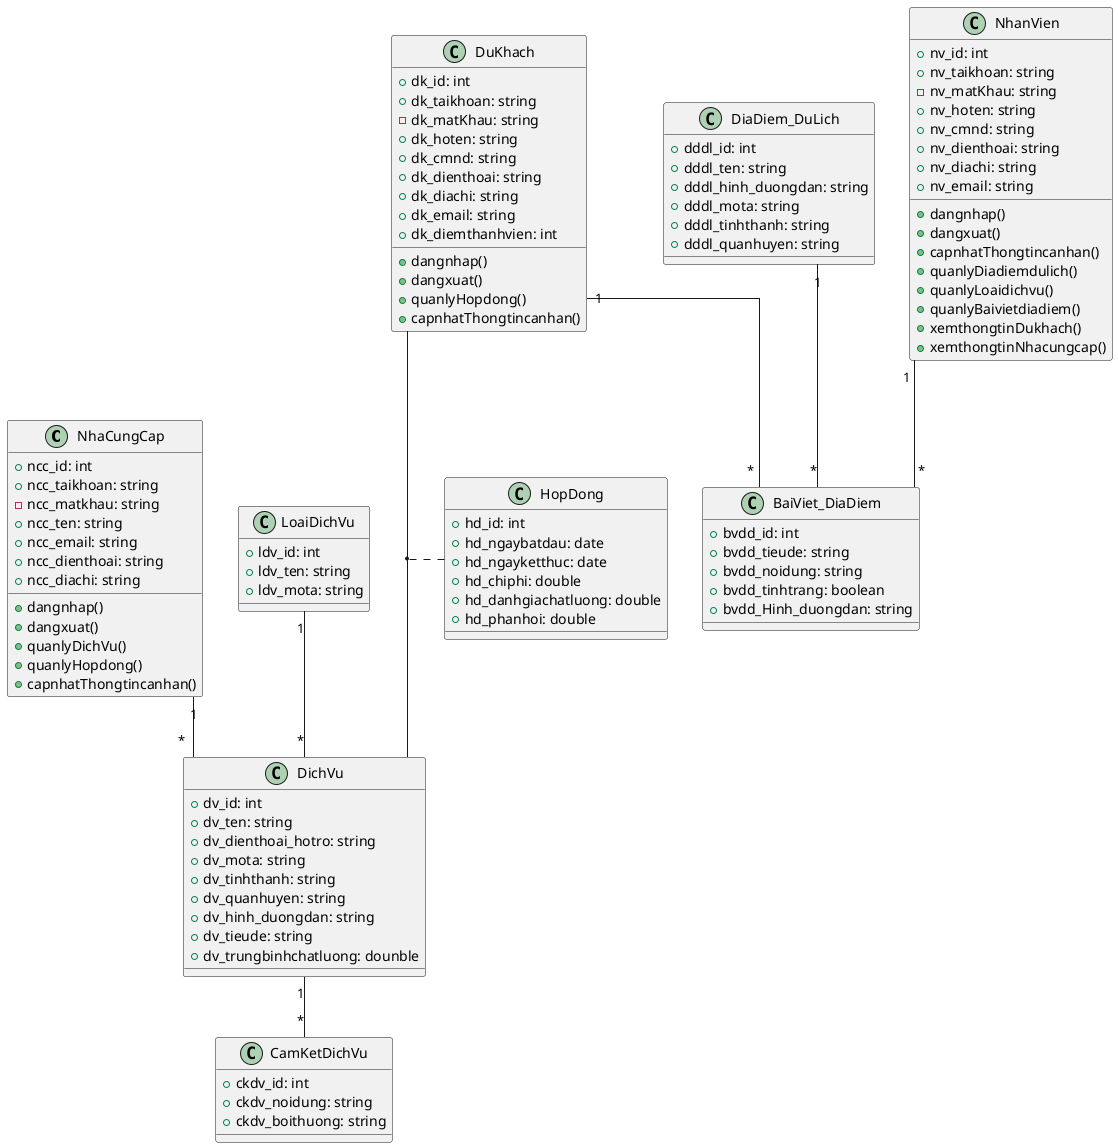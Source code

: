 @startuml SoDoclass
 skinparam linetype ortho
' Dịch vụ du lịch ở đây bao gồm các khu vui chơi,
' ăn ngủ nghỉ, dịch vụ đi lại, các dịch vụ sẽ có loại DV
'Dịch vụ sẽ gồm có:
'1. Phương tiện để đi lại (gồm có phương tiện đi đến nơi du lịch và phương tiện đi lại ở điểm du lịch)
'2. Tham quan 
'3.ăn uống
'4. chỗ ngủ



class NhaCungCap{
  + ncc_id: int
  + ncc_taikhoan: string
  - ncc_matkhau: string
  + ncc_ten: string
  + ncc_email: string
  + ncc_dienthoai: string
  + ncc_diachi: string
  
  + dangnhap()
  + dangxuat()
  + quanlyDichVu()
  + quanlyHopdong()
  + capnhatThongtincanhan()
}

class DiaDiem_DuLich{
  + dddl_id: int
  + dddl_ten: string
  + dddl_hinh_duongdan: string
  + dddl_mota: string
  + dddl_tinhthanh: string
  + dddl_quanhuyen: string
}


class BaiViet_DiaDiem{
  + bvdd_id: int
  + bvdd_tieude: string
  + bvdd_noidung: string
  + bvdd_tinhtrang: boolean
  + bvdd_Hinh_duongdan: string
}

class DuKhach{
  + dk_id: int
  + dk_taikhoan: string
  - dk_matKhau: string
  + dk_hoten: string
  + dk_cmnd: string
  + dk_dienthoai: string
  + dk_diachi: string
  + dk_email: string 
  + dk_diemthanhvien: int

  + dangnhap()
  + dangxuat()
  + quanlyHopdong()
  + capnhatThongtincanhan()
  
}

class LoaiDichVu{
  + ldv_id: int
  + ldv_ten: string
  + ldv_mota: string
}

class DichVu{
  + dv_id: int
  + dv_ten: string
  + dv_dienthoai_hotro: string
  + dv_mota: string
  + dv_tinhthanh: string
  + dv_quanhuyen: string
  + dv_hinh_duongdan: string
  + dv_tieude: string
  + dv_trungbinhchatluong: dounble
}

class CamKetDichVu{
  + ckdv_id: int
  + ckdv_noidung: string
  + ckdv_boithuong: string
}

class HopDong{
  + hd_id: int
  + hd_ngaybatdau: date
  + hd_ngayketthuc: date
  + hd_chiphi: double
  + hd_danhgiachatluong: double
  + hd_phanhoi: double
}

class NhanVien{
  + nv_id: int
  + nv_taikhoan: string
  - nv_matKhau: string
  + nv_hoten: string
  + nv_cmnd: string
  + nv_dienthoai: string
  + nv_diachi: string
  + nv_email: string 
  
  + dangnhap()
  + dangxuat()
  + capnhatThongtincanhan()
  + quanlyDiadiemdulich()
  + quanlyLoaidichvu()
  + quanlyBaivietdiadiem()
  + xemthongtinDukhach()
  + xemthongtinNhacungcap()
}


NhaCungCap "1" -- "*" DichVu
LoaiDichVu "1" -- "*" DichVu
DuKhach "1" -- "*" BaiViet_DiaDiem
DiaDiem_DuLich "1" -- "*" BaiViet_DiaDiem
NhanVien "1" -- "*" BaiViet_DiaDiem
(DuKhach, DichVu) .. HopDong
DichVu "1" -- "*" CamKetDichVu


@enduml